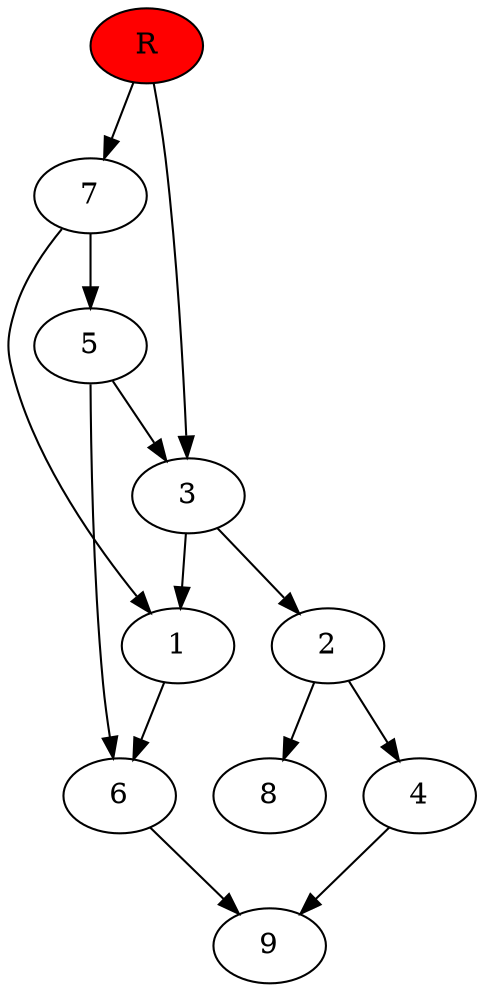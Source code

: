 digraph prb14047 {
	1
	2
	3
	4
	5
	6
	7
	8
	R [fillcolor="#ff0000" style=filled]
	1 -> 6
	2 -> 4
	2 -> 8
	3 -> 1
	3 -> 2
	4 -> 9
	5 -> 3
	5 -> 6
	6 -> 9
	7 -> 1
	7 -> 5
	R -> 3
	R -> 7
}
